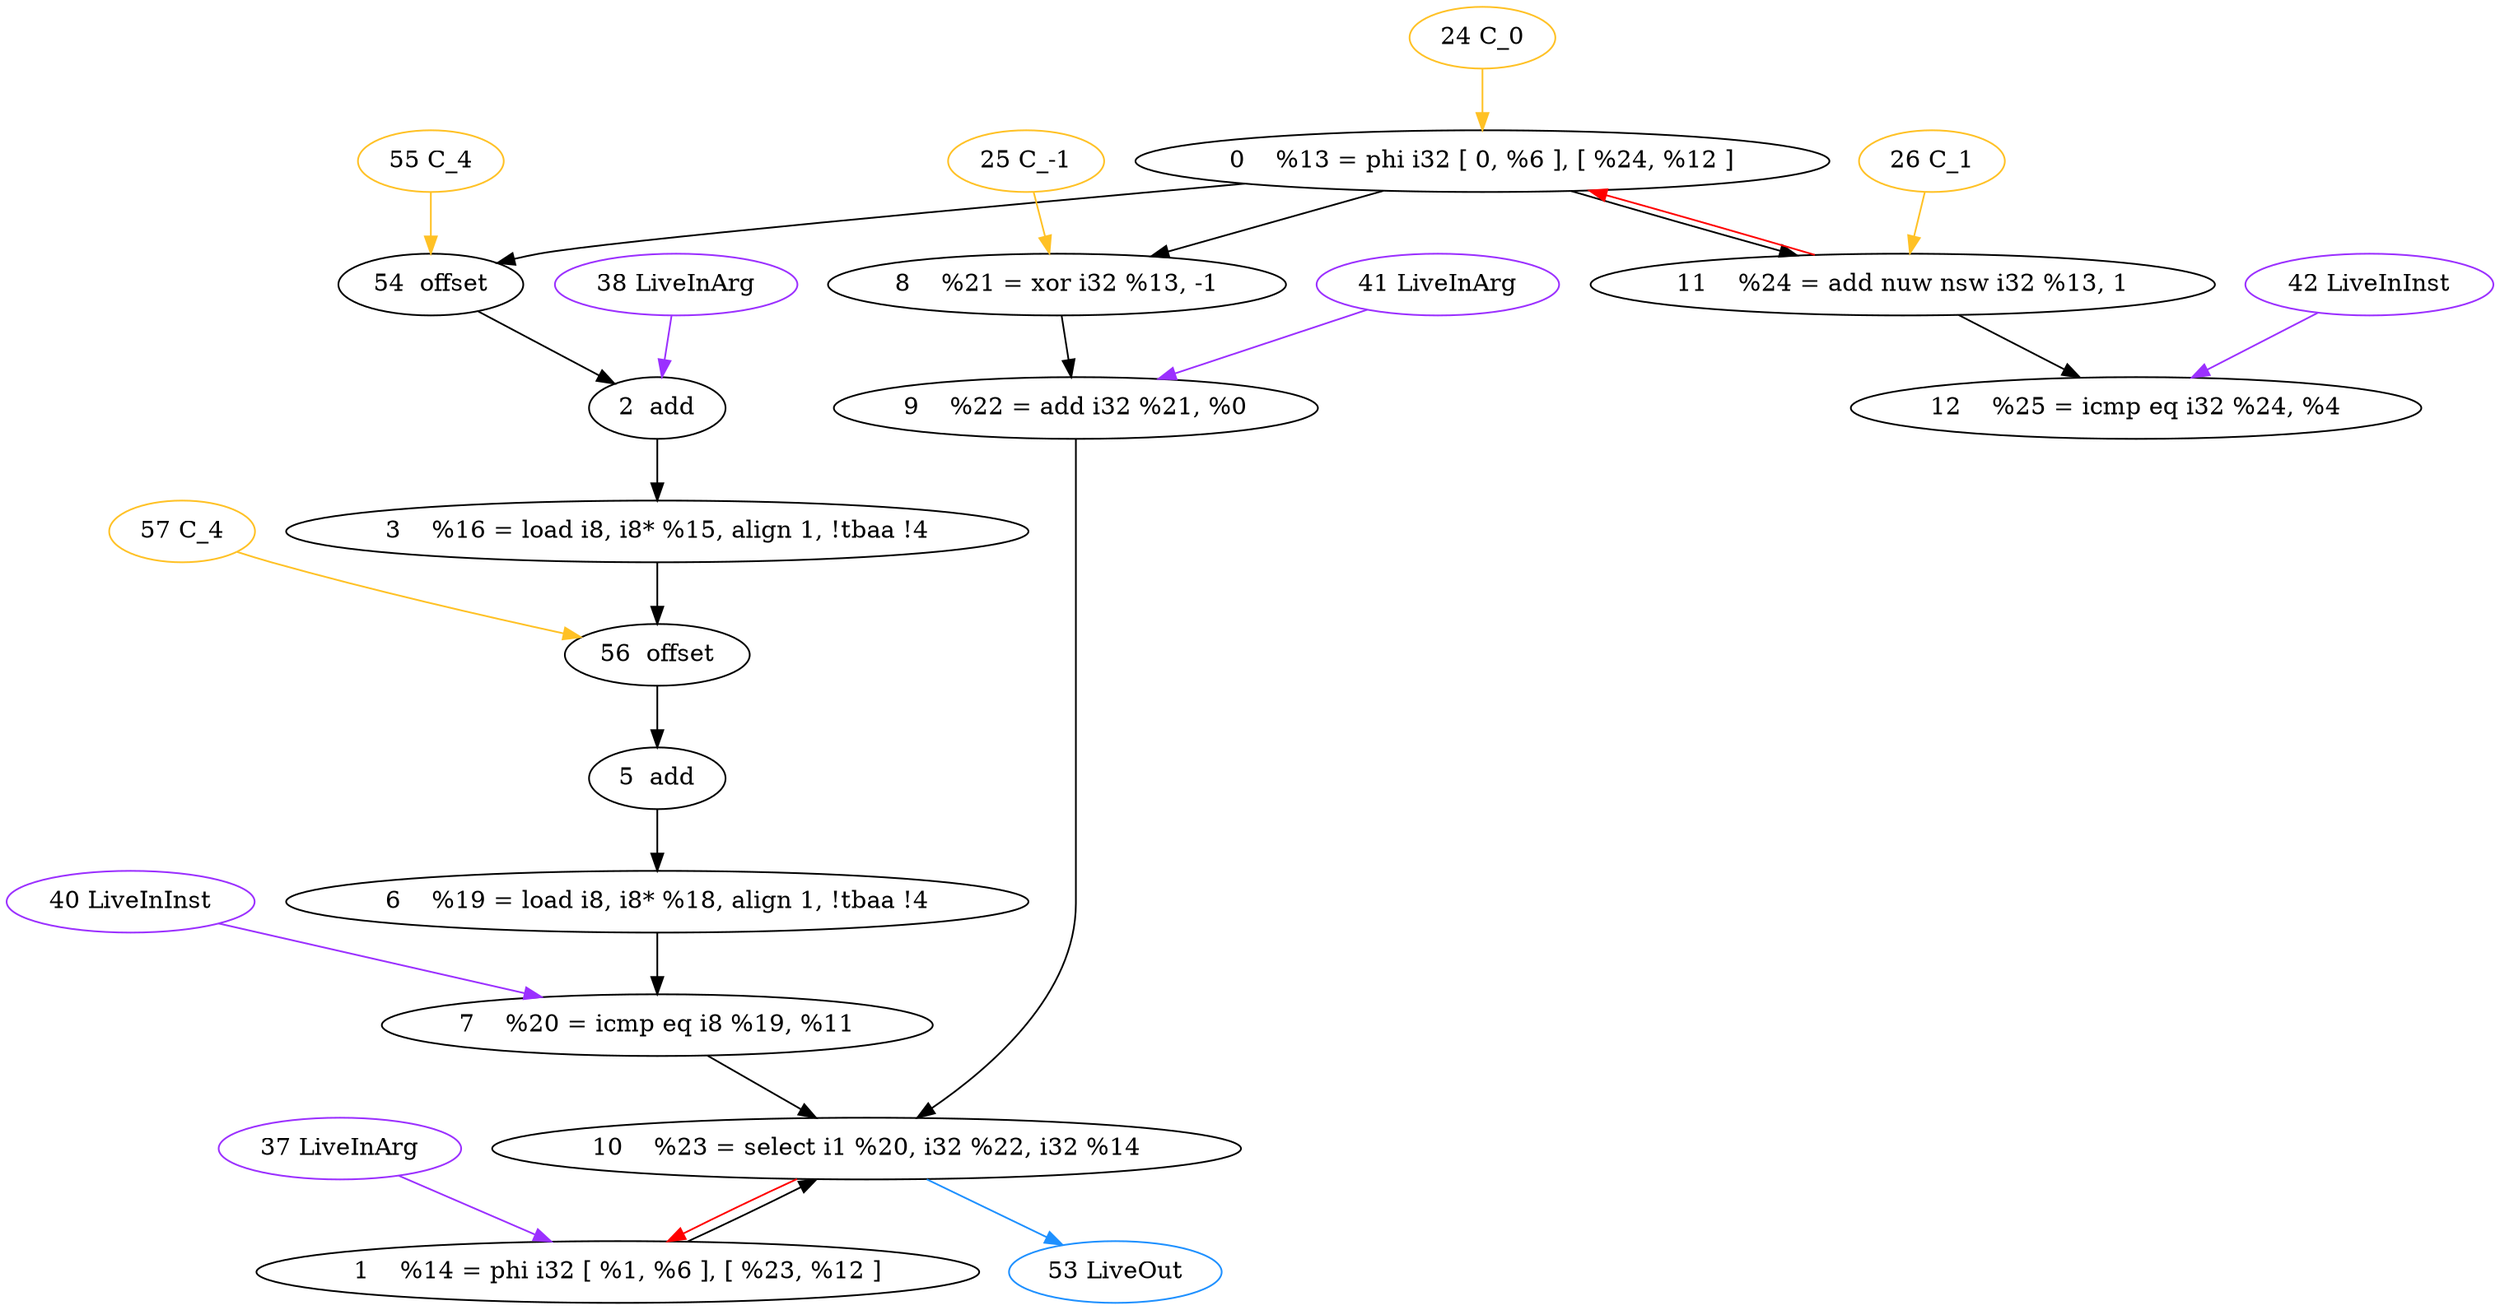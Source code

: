 digraph StringSearch1 { 
{
 compound=true;
0 [color=black, label="0    %13 = phi i32 [ 0, %6 ], [ %24, %12 ]"];

1 [color=black, label="1    %14 = phi i32 [ %1, %6 ], [ %23, %12 ]"];

2 [color=black, label="2  add"];

3 [color=black, label="3    %16 = load i8, i8* %15, align 1, !tbaa !4"];

5 [color=black, label="5  add"];

6 [color=black, label="6    %19 = load i8, i8* %18, align 1, !tbaa !4"];

7 [color=black, label="7    %20 = icmp eq i8 %19, %11"];

8 [color=black, label="8    %21 = xor i32 %13, -1"];

9 [color=black, label="9    %22 = add i32 %21, %0"];

10 [color=black, label="10    %23 = select i1 %20, i32 %22, i32 %14"];

11 [color=black, label="11    %24 = add nuw nsw i32 %13, 1"];

12 [color=black, label="12    %25 = icmp eq i32 %24, %4"];

54 [color=black, label="54  offset"];

56 [color=black, label="56  offset"];
0 -> 11
0 -> 8
0 -> 54
1 -> 10
2 -> 3
3 -> 56
5 -> 6
6 -> 7
7 -> 10
8 -> 9
9 -> 10
10 -> 1 [color=red]
11 -> 12
11 -> 0 [color=red]
54 -> 2
56 -> 5

24 [color=goldenrod1, label="24 C_0"];

25 [color=goldenrod1, label="25 C_-1"];

26 [color=goldenrod1, label="26 C_1"];

55 [color=goldenrod1, label="55 C_4"];

57 [color=goldenrod1, label="57 C_4"];

37 [color=purple1, label="37 LiveInArg"];

38 [color=purple1, label="38 LiveInArg"];

40 [color=purple1, label="40 LiveInInst"];

41 [color=purple1, label="41 LiveInArg"];

42 [color=purple1, label="42 LiveInInst"];

53 [color=dodgerblue1, label="53 LiveOut"];
37 -> 1 [color=purple1]
38 -> 2 [color=purple1]
40 -> 7 [color=purple1]
41 -> 9 [color=purple1]
42 -> 12 [color=purple1]
10 -> 53 [color=dodgerblue1]
24 -> 0 [color=goldenrod1]
25 -> 8 [color=goldenrod1]
26 -> 11 [color=goldenrod1]
55 -> 54 [color=goldenrod1]
57 -> 56 [color=goldenrod1]

}

}